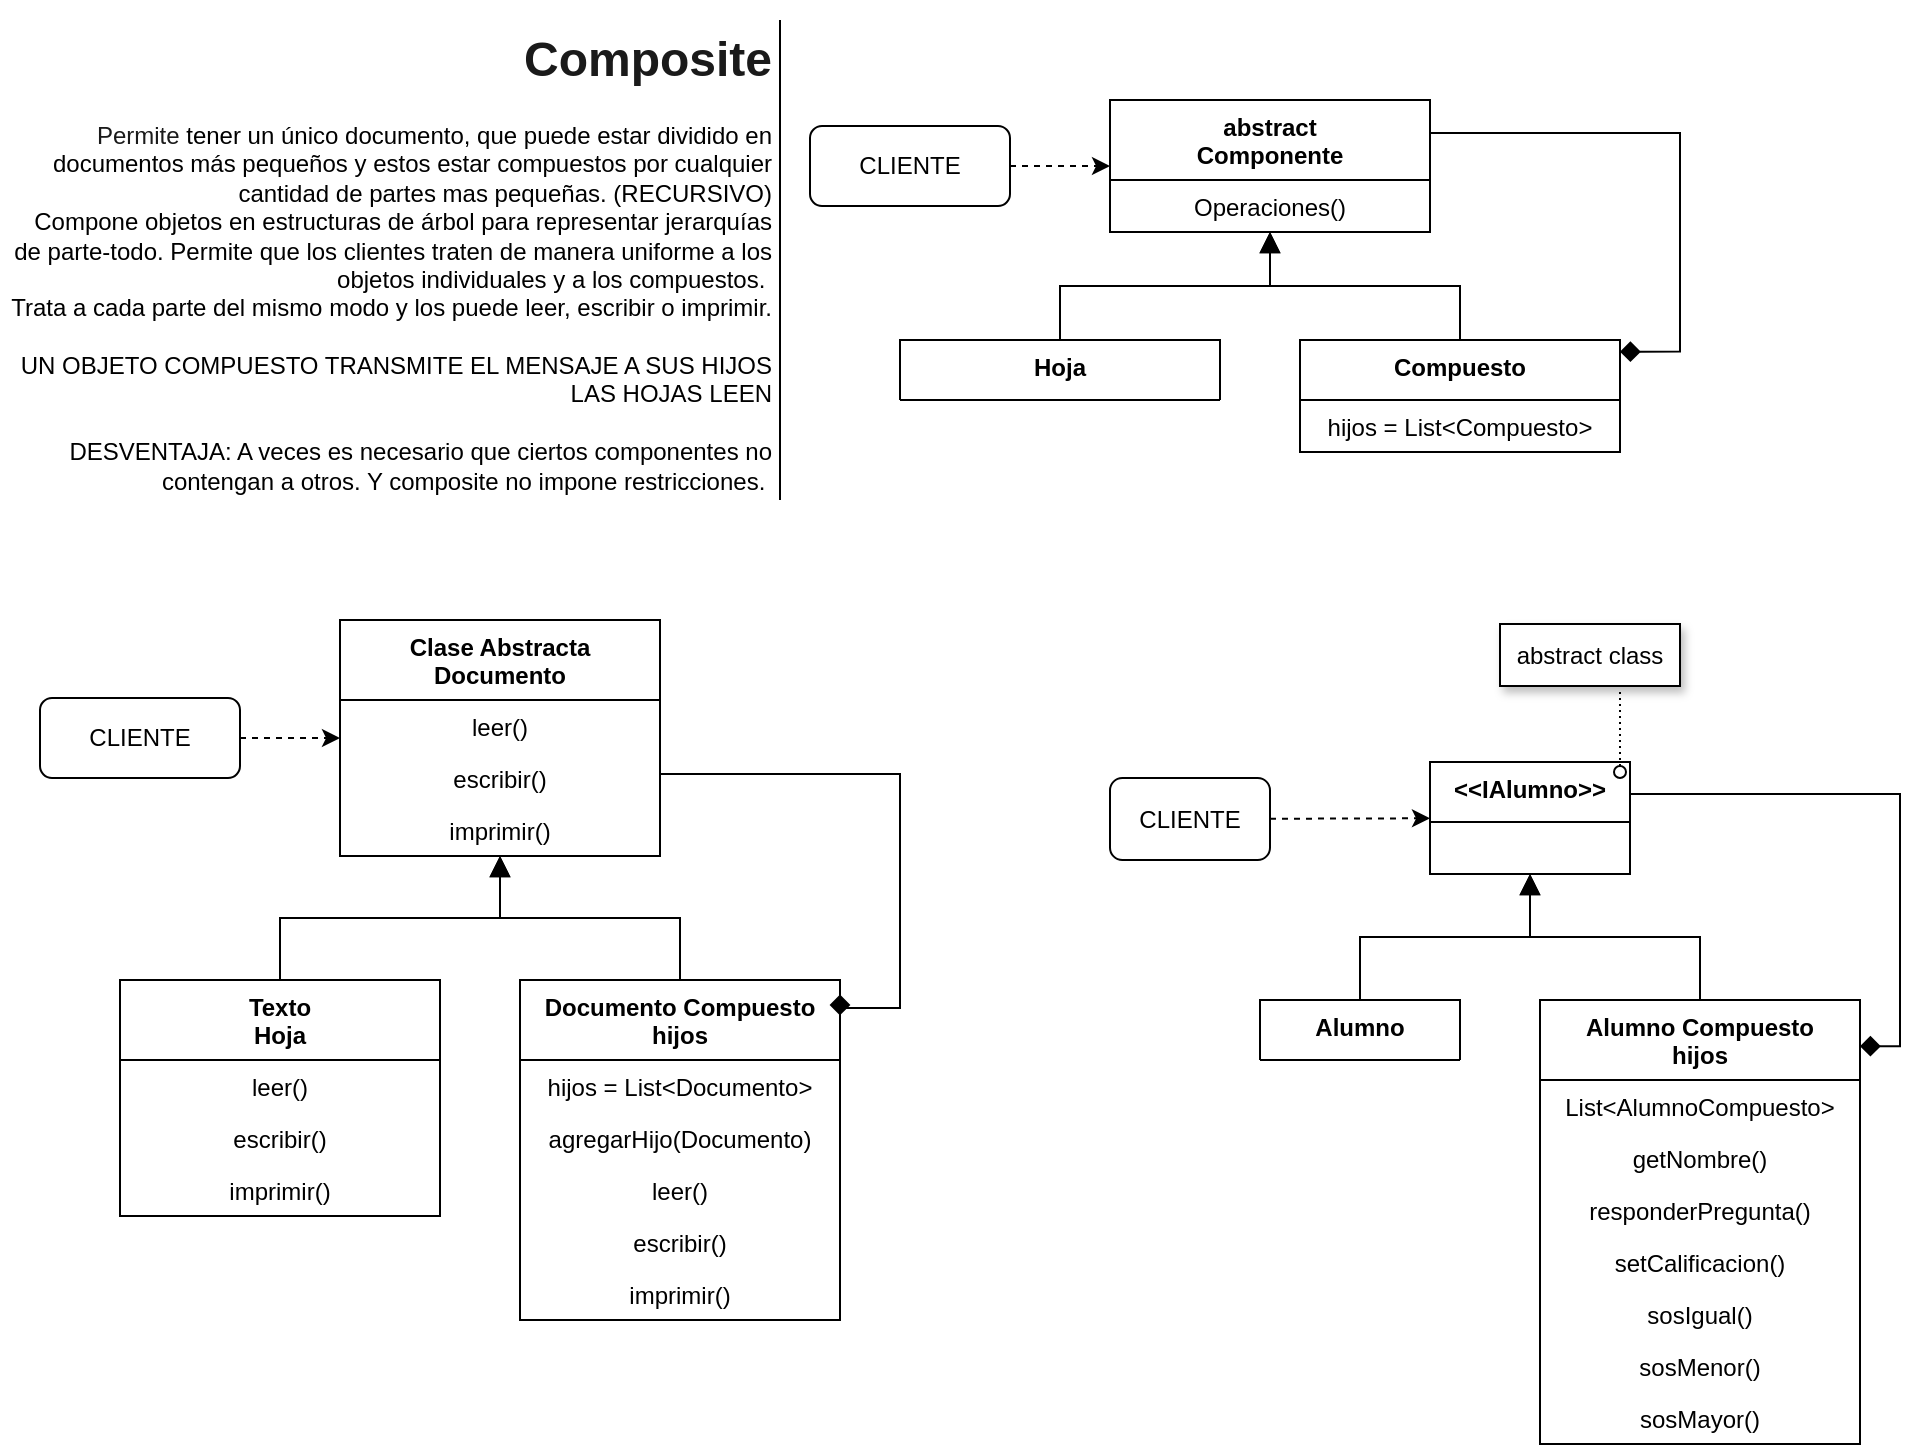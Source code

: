 <mxfile version="14.7.9" type="github" pages="2">
  <diagram id="Y9BkPkcYDif9DkWYkwm6" name="6 Composite">
    <mxGraphModel dx="868" dy="520" grid="1" gridSize="10" guides="1" tooltips="1" connect="1" arrows="1" fold="1" page="1" pageScale="1" pageWidth="850" pageHeight="1100" math="0" shadow="0">
      <root>
        <mxCell id="5gZ_trMiSi1T-RBZhrQ6-0" />
        <mxCell id="5gZ_trMiSi1T-RBZhrQ6-1" parent="5gZ_trMiSi1T-RBZhrQ6-0" />
        <mxCell id="PnXHfj2zv8V9_ceOidOT-2" value="abstract&#xa;Componente" style="swimlane;fontStyle=1;align=center;verticalAlign=top;childLayout=stackLayout;horizontal=1;startSize=40;horizontalStack=0;resizeParent=1;resizeParentMax=0;resizeLast=0;collapsible=1;marginBottom=0;" parent="5gZ_trMiSi1T-RBZhrQ6-1" vertex="1">
          <mxGeometry x="555" y="50" width="160" height="66" as="geometry" />
        </mxCell>
        <mxCell id="PnXHfj2zv8V9_ceOidOT-3" value="Operaciones()" style="text;strokeColor=none;fillColor=none;align=center;verticalAlign=top;spacingLeft=4;spacingRight=4;overflow=hidden;rotatable=0;points=[[0,0.5],[1,0.5]];portConstraint=eastwest;" parent="PnXHfj2zv8V9_ceOidOT-2" vertex="1">
          <mxGeometry y="40" width="160" height="26" as="geometry" />
        </mxCell>
        <mxCell id="PnXHfj2zv8V9_ceOidOT-4" value="&lt;h1 style=&quot;text-align: right&quot;&gt;&lt;font color=&quot;#1a1a1a&quot;&gt;Composite&lt;/font&gt;&lt;/h1&gt;&lt;div&gt;&lt;div style=&quot;text-align: right&quot;&gt;&lt;font color=&quot;#1a1a1a&quot;&gt;Permite&amp;nbsp;&lt;/font&gt;&lt;span&gt;tener un único documento, que puede estar dividido en documentos&amp;nbsp;más pequeños y estos estar compuestos por cualquier&lt;/span&gt;&lt;/div&gt;&lt;span&gt;&lt;div style=&quot;text-align: right&quot;&gt;&lt;span&gt;cantidad de partes mas pequeñas. (RECURSIVO)&lt;/span&gt;&lt;/div&gt;&lt;/span&gt;&lt;/div&gt;&lt;div style=&quot;text-align: right&quot;&gt;Compone objetos en estructuras de árbol para&amp;nbsp;representar jerarquías de parte-todo. Permite que los&amp;nbsp;clientes traten de manera uniforme a los objetos&amp;nbsp;individuales y a los compuestos.&amp;nbsp;&lt;span&gt;&lt;br&gt;&lt;/span&gt;&lt;/div&gt;&lt;div style=&quot;text-align: right&quot;&gt;Trata a cada parte del mismo modo y los puede leer, escribir o imprimir.&lt;/div&gt;&lt;div style=&quot;text-align: right&quot;&gt;&lt;br&gt;&lt;/div&gt;&lt;div style=&quot;text-align: right&quot;&gt;UN OBJETO COMPUESTO TRANSMITE EL MENSAJE A SUS HIJOS&lt;/div&gt;&lt;div style=&quot;text-align: right&quot;&gt;LAS HOJAS LEEN&lt;/div&gt;&lt;div style=&quot;text-align: right&quot;&gt;&lt;br&gt;&lt;/div&gt;&lt;div style=&quot;text-align: right&quot;&gt;DESVENTAJA: A veces es necesario que ciertos componentes no contengan a otros. Y composite no impone restricciones.&amp;nbsp;&lt;/div&gt;&lt;p&gt;&lt;/p&gt;" style="text;html=1;strokeColor=none;fillColor=none;spacing=5;spacingTop=-20;whiteSpace=wrap;overflow=hidden;rounded=0;align=center;" parent="5gZ_trMiSi1T-RBZhrQ6-1" vertex="1">
          <mxGeometry y="10" width="390" height="240" as="geometry" />
        </mxCell>
        <mxCell id="PnXHfj2zv8V9_ceOidOT-5" value="CLIENTE" style="rounded=1;whiteSpace=wrap;html=1;align=center;" parent="5gZ_trMiSi1T-RBZhrQ6-1" vertex="1">
          <mxGeometry x="405" y="63" width="100" height="40" as="geometry" />
        </mxCell>
        <mxCell id="PnXHfj2zv8V9_ceOidOT-7" value="" style="endArrow=classic;html=1;dashed=1;" parent="5gZ_trMiSi1T-RBZhrQ6-1" source="PnXHfj2zv8V9_ceOidOT-5" target="PnXHfj2zv8V9_ceOidOT-2" edge="1">
          <mxGeometry width="50" height="50" relative="1" as="geometry">
            <mxPoint x="475" y="199" as="sourcePoint" />
            <mxPoint x="525" y="149" as="targetPoint" />
          </mxGeometry>
        </mxCell>
        <mxCell id="PnXHfj2zv8V9_ceOidOT-8" value="Compuesto" style="swimlane;fontStyle=1;align=center;verticalAlign=top;childLayout=stackLayout;horizontal=1;startSize=30;horizontalStack=0;resizeParent=1;resizeParentMax=0;resizeLast=0;collapsible=1;marginBottom=0;" parent="5gZ_trMiSi1T-RBZhrQ6-1" vertex="1">
          <mxGeometry x="650" y="170" width="160" height="56" as="geometry" />
        </mxCell>
        <mxCell id="o3puvs31rToTMKyF882l-28" value="hijos = List&lt;Compuesto&gt;" style="text;strokeColor=none;fillColor=none;align=center;verticalAlign=top;spacingLeft=4;spacingRight=4;overflow=hidden;rotatable=0;points=[[0,0.5],[1,0.5]];portConstraint=eastwest;" parent="PnXHfj2zv8V9_ceOidOT-8" vertex="1">
          <mxGeometry y="30" width="160" height="26" as="geometry" />
        </mxCell>
        <mxCell id="PnXHfj2zv8V9_ceOidOT-16" value="" style="endArrow=block;html=1;endFill=1;endSize=8;edgeStyle=orthogonalEdgeStyle;rounded=0;" parent="5gZ_trMiSi1T-RBZhrQ6-1" source="PnXHfj2zv8V9_ceOidOT-8" target="PnXHfj2zv8V9_ceOidOT-2" edge="1">
          <mxGeometry width="50" height="50" relative="1" as="geometry">
            <mxPoint x="395" y="199" as="sourcePoint" />
            <mxPoint x="445" y="149" as="targetPoint" />
          </mxGeometry>
        </mxCell>
        <mxCell id="PnXHfj2zv8V9_ceOidOT-19" value="" style="endArrow=none;html=1;endSize=8;entryX=1;entryY=0;entryDx=0;entryDy=0;exitX=1;exitY=1;exitDx=0;exitDy=0;" parent="5gZ_trMiSi1T-RBZhrQ6-1" source="PnXHfj2zv8V9_ceOidOT-4" target="PnXHfj2zv8V9_ceOidOT-4" edge="1">
          <mxGeometry width="50" height="50" relative="1" as="geometry">
            <mxPoint x="520" y="230" as="sourcePoint" />
            <mxPoint x="570" y="180" as="targetPoint" />
          </mxGeometry>
        </mxCell>
        <mxCell id="o3puvs31rToTMKyF882l-0" value="Hoja" style="swimlane;fontStyle=1;align=center;verticalAlign=top;childLayout=stackLayout;horizontal=1;startSize=30;horizontalStack=0;resizeParent=1;resizeParentMax=0;resizeLast=0;collapsible=1;marginBottom=0;" parent="5gZ_trMiSi1T-RBZhrQ6-1" vertex="1">
          <mxGeometry x="450" y="170" width="160" height="30" as="geometry" />
        </mxCell>
        <mxCell id="PnXHfj2zv8V9_ceOidOT-18" value="" style="endArrow=diamond;html=1;endFill=1;endSize=8;exitX=1;exitY=0.25;exitDx=0;exitDy=0;edgeStyle=orthogonalEdgeStyle;rounded=0;entryX=1;entryY=0.104;entryDx=0;entryDy=0;entryPerimeter=0;" parent="5gZ_trMiSi1T-RBZhrQ6-1" source="PnXHfj2zv8V9_ceOidOT-2" target="PnXHfj2zv8V9_ceOidOT-8" edge="1">
          <mxGeometry width="50" height="50" relative="1" as="geometry">
            <mxPoint x="475" y="199" as="sourcePoint" />
            <mxPoint x="525" y="149" as="targetPoint" />
            <Array as="points">
              <mxPoint x="840" y="67" />
              <mxPoint x="840" y="176" />
            </Array>
          </mxGeometry>
        </mxCell>
        <mxCell id="o3puvs31rToTMKyF882l-2" value="" style="endArrow=block;html=1;endFill=1;endSize=8;edgeStyle=orthogonalEdgeStyle;rounded=0;exitX=0.5;exitY=0;exitDx=0;exitDy=0;" parent="5gZ_trMiSi1T-RBZhrQ6-1" source="o3puvs31rToTMKyF882l-0" target="PnXHfj2zv8V9_ceOidOT-2" edge="1">
          <mxGeometry width="50" height="50" relative="1" as="geometry">
            <mxPoint x="395" y="199" as="sourcePoint" />
            <mxPoint x="445" y="149" as="targetPoint" />
          </mxGeometry>
        </mxCell>
        <mxCell id="o3puvs31rToTMKyF882l-3" value="Clase Abstracta &#xa;Documento" style="swimlane;fontStyle=1;align=center;verticalAlign=top;childLayout=stackLayout;horizontal=1;startSize=40;horizontalStack=0;resizeParent=1;resizeParentMax=0;resizeLast=0;collapsible=1;marginBottom=0;" parent="5gZ_trMiSi1T-RBZhrQ6-1" vertex="1">
          <mxGeometry x="170" y="310" width="160" height="118" as="geometry" />
        </mxCell>
        <mxCell id="o3puvs31rToTMKyF882l-18" value="leer()" style="text;strokeColor=none;fillColor=none;align=center;verticalAlign=top;spacingLeft=4;spacingRight=4;overflow=hidden;rotatable=0;points=[[0,0.5],[1,0.5]];portConstraint=eastwest;" parent="o3puvs31rToTMKyF882l-3" vertex="1">
          <mxGeometry y="40" width="160" height="26" as="geometry" />
        </mxCell>
        <mxCell id="o3puvs31rToTMKyF882l-19" value="escribir()" style="text;strokeColor=none;fillColor=none;align=center;verticalAlign=top;spacingLeft=4;spacingRight=4;overflow=hidden;rotatable=0;points=[[0,0.5],[1,0.5]];portConstraint=eastwest;" parent="o3puvs31rToTMKyF882l-3" vertex="1">
          <mxGeometry y="66" width="160" height="26" as="geometry" />
        </mxCell>
        <mxCell id="o3puvs31rToTMKyF882l-20" value="imprimir()" style="text;strokeColor=none;fillColor=none;align=center;verticalAlign=top;spacingLeft=4;spacingRight=4;overflow=hidden;rotatable=0;points=[[0,0.5],[1,0.5]];portConstraint=eastwest;" parent="o3puvs31rToTMKyF882l-3" vertex="1">
          <mxGeometry y="92" width="160" height="26" as="geometry" />
        </mxCell>
        <mxCell id="o3puvs31rToTMKyF882l-5" value="CLIENTE" style="rounded=1;whiteSpace=wrap;html=1;align=center;" parent="5gZ_trMiSi1T-RBZhrQ6-1" vertex="1">
          <mxGeometry x="20" y="349" width="100" height="40" as="geometry" />
        </mxCell>
        <mxCell id="o3puvs31rToTMKyF882l-6" value="" style="endArrow=classic;html=1;dashed=1;" parent="5gZ_trMiSi1T-RBZhrQ6-1" source="o3puvs31rToTMKyF882l-5" target="o3puvs31rToTMKyF882l-3" edge="1">
          <mxGeometry width="50" height="50" relative="1" as="geometry">
            <mxPoint x="85" y="519" as="sourcePoint" />
            <mxPoint x="135" y="469" as="targetPoint" />
          </mxGeometry>
        </mxCell>
        <mxCell id="o3puvs31rToTMKyF882l-7" value="Documento Compuesto&#xa;hijos" style="swimlane;fontStyle=1;align=center;verticalAlign=top;childLayout=stackLayout;horizontal=1;startSize=40;horizontalStack=0;resizeParent=1;resizeParentMax=0;resizeLast=0;collapsible=1;marginBottom=0;" parent="5gZ_trMiSi1T-RBZhrQ6-1" vertex="1">
          <mxGeometry x="260" y="490" width="160" height="170" as="geometry" />
        </mxCell>
        <mxCell id="o3puvs31rToTMKyF882l-11" value="hijos = List&lt;Documento&gt;" style="text;strokeColor=none;fillColor=none;align=center;verticalAlign=top;spacingLeft=4;spacingRight=4;overflow=hidden;rotatable=0;points=[[0,0.5],[1,0.5]];portConstraint=eastwest;" parent="o3puvs31rToTMKyF882l-7" vertex="1">
          <mxGeometry y="40" width="160" height="26" as="geometry" />
        </mxCell>
        <mxCell id="o3puvs31rToTMKyF882l-21" value="agregarHijo(Documento)" style="text;strokeColor=none;fillColor=none;align=center;verticalAlign=top;spacingLeft=4;spacingRight=4;overflow=hidden;rotatable=0;points=[[0,0.5],[1,0.5]];portConstraint=eastwest;" parent="o3puvs31rToTMKyF882l-7" vertex="1">
          <mxGeometry y="66" width="160" height="26" as="geometry" />
        </mxCell>
        <mxCell id="o3puvs31rToTMKyF882l-8" value="leer()" style="text;strokeColor=none;fillColor=none;align=center;verticalAlign=top;spacingLeft=4;spacingRight=4;overflow=hidden;rotatable=0;points=[[0,0.5],[1,0.5]];portConstraint=eastwest;" parent="o3puvs31rToTMKyF882l-7" vertex="1">
          <mxGeometry y="92" width="160" height="26" as="geometry" />
        </mxCell>
        <mxCell id="o3puvs31rToTMKyF882l-9" value="escribir()" style="text;strokeColor=none;fillColor=none;align=center;verticalAlign=top;spacingLeft=4;spacingRight=4;overflow=hidden;rotatable=0;points=[[0,0.5],[1,0.5]];portConstraint=eastwest;" parent="o3puvs31rToTMKyF882l-7" vertex="1">
          <mxGeometry y="118" width="160" height="26" as="geometry" />
        </mxCell>
        <mxCell id="o3puvs31rToTMKyF882l-10" value="imprimir()" style="text;strokeColor=none;fillColor=none;align=center;verticalAlign=top;spacingLeft=4;spacingRight=4;overflow=hidden;rotatable=0;points=[[0,0.5],[1,0.5]];portConstraint=eastwest;" parent="o3puvs31rToTMKyF882l-7" vertex="1">
          <mxGeometry y="144" width="160" height="26" as="geometry" />
        </mxCell>
        <mxCell id="o3puvs31rToTMKyF882l-12" value="" style="endArrow=block;html=1;endFill=1;endSize=8;edgeStyle=orthogonalEdgeStyle;rounded=0;" parent="5gZ_trMiSi1T-RBZhrQ6-1" source="o3puvs31rToTMKyF882l-7" target="o3puvs31rToTMKyF882l-3" edge="1">
          <mxGeometry width="50" height="50" relative="1" as="geometry">
            <mxPoint x="5" y="519" as="sourcePoint" />
            <mxPoint x="55" y="469" as="targetPoint" />
          </mxGeometry>
        </mxCell>
        <mxCell id="o3puvs31rToTMKyF882l-14" value="Texto&#xa;Hoja" style="swimlane;fontStyle=1;align=center;verticalAlign=top;childLayout=stackLayout;horizontal=1;startSize=40;horizontalStack=0;resizeParent=1;resizeParentMax=0;resizeLast=0;collapsible=1;marginBottom=0;" parent="5gZ_trMiSi1T-RBZhrQ6-1" vertex="1">
          <mxGeometry x="60" y="490" width="160" height="118" as="geometry" />
        </mxCell>
        <mxCell id="o3puvs31rToTMKyF882l-22" value="leer()" style="text;strokeColor=none;fillColor=none;align=center;verticalAlign=top;spacingLeft=4;spacingRight=4;overflow=hidden;rotatable=0;points=[[0,0.5],[1,0.5]];portConstraint=eastwest;" parent="o3puvs31rToTMKyF882l-14" vertex="1">
          <mxGeometry y="40" width="160" height="26" as="geometry" />
        </mxCell>
        <mxCell id="o3puvs31rToTMKyF882l-24" value="escribir()" style="text;strokeColor=none;fillColor=none;align=center;verticalAlign=top;spacingLeft=4;spacingRight=4;overflow=hidden;rotatable=0;points=[[0,0.5],[1,0.5]];portConstraint=eastwest;" parent="o3puvs31rToTMKyF882l-14" vertex="1">
          <mxGeometry y="66" width="160" height="26" as="geometry" />
        </mxCell>
        <mxCell id="o3puvs31rToTMKyF882l-23" value="imprimir()" style="text;strokeColor=none;fillColor=none;align=center;verticalAlign=top;spacingLeft=4;spacingRight=4;overflow=hidden;rotatable=0;points=[[0,0.5],[1,0.5]];portConstraint=eastwest;" parent="o3puvs31rToTMKyF882l-14" vertex="1">
          <mxGeometry y="92" width="160" height="26" as="geometry" />
        </mxCell>
        <mxCell id="o3puvs31rToTMKyF882l-16" value="" style="endArrow=diamond;html=1;endFill=1;endSize=8;exitX=1;exitY=0.25;exitDx=0;exitDy=0;edgeStyle=orthogonalEdgeStyle;rounded=0;entryX=1;entryY=0.104;entryDx=0;entryDy=0;entryPerimeter=0;" parent="5gZ_trMiSi1T-RBZhrQ6-1" source="o3puvs31rToTMKyF882l-3" target="o3puvs31rToTMKyF882l-7" edge="1">
          <mxGeometry width="50" height="50" relative="1" as="geometry">
            <mxPoint x="85" y="519" as="sourcePoint" />
            <mxPoint x="135" y="469" as="targetPoint" />
            <Array as="points">
              <mxPoint x="450" y="387" />
              <mxPoint x="450" y="504" />
            </Array>
          </mxGeometry>
        </mxCell>
        <mxCell id="o3puvs31rToTMKyF882l-17" value="" style="endArrow=block;html=1;endFill=1;endSize=8;edgeStyle=orthogonalEdgeStyle;rounded=0;exitX=0.5;exitY=0;exitDx=0;exitDy=0;" parent="5gZ_trMiSi1T-RBZhrQ6-1" source="o3puvs31rToTMKyF882l-14" target="o3puvs31rToTMKyF882l-3" edge="1">
          <mxGeometry width="50" height="50" relative="1" as="geometry">
            <mxPoint x="5" y="519" as="sourcePoint" />
            <mxPoint x="55" y="469" as="targetPoint" />
          </mxGeometry>
        </mxCell>
        <mxCell id="Pc3Uu79aXfFPogL_73Kl-0" value="&lt;&lt;IAlumno&gt;&gt;" style="swimlane;fontStyle=1;align=center;verticalAlign=top;childLayout=stackLayout;horizontal=1;startSize=30;horizontalStack=0;resizeParent=1;resizeParentMax=0;resizeLast=0;collapsible=1;marginBottom=0;" vertex="1" parent="5gZ_trMiSi1T-RBZhrQ6-1">
          <mxGeometry x="715" y="381" width="100" height="56" as="geometry" />
        </mxCell>
        <mxCell id="Pc3Uu79aXfFPogL_73Kl-4" value="CLIENTE" style="rounded=1;whiteSpace=wrap;html=1;align=center;" vertex="1" parent="5gZ_trMiSi1T-RBZhrQ6-1">
          <mxGeometry x="555" y="389" width="80" height="41" as="geometry" />
        </mxCell>
        <mxCell id="Pc3Uu79aXfFPogL_73Kl-5" value="" style="endArrow=classic;html=1;dashed=1;" edge="1" source="Pc3Uu79aXfFPogL_73Kl-4" target="Pc3Uu79aXfFPogL_73Kl-0" parent="5gZ_trMiSi1T-RBZhrQ6-1">
          <mxGeometry width="50" height="50" relative="1" as="geometry">
            <mxPoint x="595" y="529" as="sourcePoint" />
            <mxPoint x="645" y="479" as="targetPoint" />
          </mxGeometry>
        </mxCell>
        <mxCell id="Pc3Uu79aXfFPogL_73Kl-6" value="Alumno Compuesto&#xa;hijos" style="swimlane;fontStyle=1;align=center;verticalAlign=top;childLayout=stackLayout;horizontal=1;startSize=40;horizontalStack=0;resizeParent=1;resizeParentMax=0;resizeLast=0;collapsible=1;marginBottom=0;" vertex="1" parent="5gZ_trMiSi1T-RBZhrQ6-1">
          <mxGeometry x="770" y="500" width="160" height="222" as="geometry" />
        </mxCell>
        <mxCell id="Pc3Uu79aXfFPogL_73Kl-26" value="List&lt;AlumnoCompuesto&gt;" style="text;strokeColor=none;fillColor=none;align=center;verticalAlign=top;spacingLeft=4;spacingRight=4;overflow=hidden;rotatable=0;points=[[0,0.5],[1,0.5]];portConstraint=eastwest;" vertex="1" parent="Pc3Uu79aXfFPogL_73Kl-6">
          <mxGeometry y="40" width="160" height="26" as="geometry" />
        </mxCell>
        <mxCell id="Pc3Uu79aXfFPogL_73Kl-7" value="getNombre()" style="text;strokeColor=none;fillColor=none;align=center;verticalAlign=top;spacingLeft=4;spacingRight=4;overflow=hidden;rotatable=0;points=[[0,0.5],[1,0.5]];portConstraint=eastwest;" vertex="1" parent="Pc3Uu79aXfFPogL_73Kl-6">
          <mxGeometry y="66" width="160" height="26" as="geometry" />
        </mxCell>
        <mxCell id="Pc3Uu79aXfFPogL_73Kl-8" value="responderPregunta()" style="text;strokeColor=none;fillColor=none;align=center;verticalAlign=top;spacingLeft=4;spacingRight=4;overflow=hidden;rotatable=0;points=[[0,0.5],[1,0.5]];portConstraint=eastwest;" vertex="1" parent="Pc3Uu79aXfFPogL_73Kl-6">
          <mxGeometry y="92" width="160" height="26" as="geometry" />
        </mxCell>
        <mxCell id="Pc3Uu79aXfFPogL_73Kl-9" value="setCalificacion()" style="text;strokeColor=none;fillColor=none;align=center;verticalAlign=top;spacingLeft=4;spacingRight=4;overflow=hidden;rotatable=0;points=[[0,0.5],[1,0.5]];portConstraint=eastwest;" vertex="1" parent="Pc3Uu79aXfFPogL_73Kl-6">
          <mxGeometry y="118" width="160" height="26" as="geometry" />
        </mxCell>
        <mxCell id="Pc3Uu79aXfFPogL_73Kl-10" value="sosIgual()" style="text;strokeColor=none;fillColor=none;align=center;verticalAlign=top;spacingLeft=4;spacingRight=4;overflow=hidden;rotatable=0;points=[[0,0.5],[1,0.5]];portConstraint=eastwest;" vertex="1" parent="Pc3Uu79aXfFPogL_73Kl-6">
          <mxGeometry y="144" width="160" height="26" as="geometry" />
        </mxCell>
        <mxCell id="Pc3Uu79aXfFPogL_73Kl-11" value="sosMenor()" style="text;strokeColor=none;fillColor=none;align=center;verticalAlign=top;spacingLeft=4;spacingRight=4;overflow=hidden;rotatable=0;points=[[0,0.5],[1,0.5]];portConstraint=eastwest;" vertex="1" parent="Pc3Uu79aXfFPogL_73Kl-6">
          <mxGeometry y="170" width="160" height="26" as="geometry" />
        </mxCell>
        <mxCell id="Pc3Uu79aXfFPogL_73Kl-19" value="sosMayor()" style="text;strokeColor=none;fillColor=none;align=center;verticalAlign=top;spacingLeft=4;spacingRight=4;overflow=hidden;rotatable=0;points=[[0,0.5],[1,0.5]];portConstraint=eastwest;" vertex="1" parent="Pc3Uu79aXfFPogL_73Kl-6">
          <mxGeometry y="196" width="160" height="26" as="geometry" />
        </mxCell>
        <mxCell id="Pc3Uu79aXfFPogL_73Kl-12" value="" style="endArrow=block;html=1;endFill=1;endSize=8;edgeStyle=orthogonalEdgeStyle;rounded=0;" edge="1" source="Pc3Uu79aXfFPogL_73Kl-6" target="Pc3Uu79aXfFPogL_73Kl-0" parent="5gZ_trMiSi1T-RBZhrQ6-1">
          <mxGeometry width="50" height="50" relative="1" as="geometry">
            <mxPoint x="515" y="529" as="sourcePoint" />
            <mxPoint x="565" y="479" as="targetPoint" />
          </mxGeometry>
        </mxCell>
        <mxCell id="Pc3Uu79aXfFPogL_73Kl-13" value="Alumno" style="swimlane;fontStyle=1;align=center;verticalAlign=top;childLayout=stackLayout;horizontal=1;startSize=30;horizontalStack=0;resizeParent=1;resizeParentMax=0;resizeLast=0;collapsible=1;marginBottom=0;" vertex="1" parent="5gZ_trMiSi1T-RBZhrQ6-1">
          <mxGeometry x="630" y="500" width="100" height="30" as="geometry" />
        </mxCell>
        <mxCell id="Pc3Uu79aXfFPogL_73Kl-17" value="" style="endArrow=diamond;html=1;endFill=1;endSize=8;exitX=1;exitY=0.25;exitDx=0;exitDy=0;edgeStyle=orthogonalEdgeStyle;rounded=0;entryX=1;entryY=0.104;entryDx=0;entryDy=0;entryPerimeter=0;" edge="1" source="Pc3Uu79aXfFPogL_73Kl-0" target="Pc3Uu79aXfFPogL_73Kl-6" parent="5gZ_trMiSi1T-RBZhrQ6-1">
          <mxGeometry width="50" height="50" relative="1" as="geometry">
            <mxPoint x="595" y="529" as="sourcePoint" />
            <mxPoint x="645" y="479" as="targetPoint" />
            <Array as="points">
              <mxPoint x="815" y="397" />
              <mxPoint x="950" y="397" />
              <mxPoint x="950" y="523" />
            </Array>
          </mxGeometry>
        </mxCell>
        <mxCell id="Pc3Uu79aXfFPogL_73Kl-18" value="" style="endArrow=block;html=1;endFill=1;endSize=8;edgeStyle=orthogonalEdgeStyle;rounded=0;exitX=0.5;exitY=0;exitDx=0;exitDy=0;" edge="1" source="Pc3Uu79aXfFPogL_73Kl-13" target="Pc3Uu79aXfFPogL_73Kl-0" parent="5gZ_trMiSi1T-RBZhrQ6-1">
          <mxGeometry width="50" height="50" relative="1" as="geometry">
            <mxPoint x="515" y="529" as="sourcePoint" />
            <mxPoint x="565" y="479" as="targetPoint" />
          </mxGeometry>
        </mxCell>
        <mxCell id="Pc3Uu79aXfFPogL_73Kl-27" value="abstract class" style="rounded=0;whiteSpace=wrap;html=1;align=center;shadow=1;" vertex="1" parent="5gZ_trMiSi1T-RBZhrQ6-1">
          <mxGeometry x="750" y="312" width="90" height="31" as="geometry" />
        </mxCell>
        <mxCell id="Pc3Uu79aXfFPogL_73Kl-30" value="" style="endArrow=none;html=1;edgeStyle=orthogonalEdgeStyle;rounded=0;startArrow=oval;startFill=0;dashed=1;dashPattern=1 2;" edge="1" parent="5gZ_trMiSi1T-RBZhrQ6-1">
          <mxGeometry width="50" height="50" relative="1" as="geometry">
            <mxPoint x="810" y="386" as="sourcePoint" />
            <mxPoint x="810" y="346" as="targetPoint" />
            <Array as="points">
              <mxPoint x="810" y="346" />
              <mxPoint x="810" y="346" />
            </Array>
          </mxGeometry>
        </mxCell>
      </root>
    </mxGraphModel>
  </diagram>
  <diagram id="APbTLmvHui8A75N8cNlP" name="6 Template Method">
    <mxGraphModel dx="868" dy="520" grid="1" gridSize="10" guides="1" tooltips="1" connect="1" arrows="1" fold="1" page="1" pageScale="1" pageWidth="850" pageHeight="1100" math="0" shadow="0">
      <root>
        <mxCell id="RaD5Mg1ZpP_LwJ2OzvWb-0" />
        <mxCell id="RaD5Mg1ZpP_LwJ2OzvWb-1" parent="RaD5Mg1ZpP_LwJ2OzvWb-0" />
        <mxCell id="RaD5Mg1ZpP_LwJ2OzvWb-2" value="CaseAbstracta" style="swimlane;fontStyle=1;align=center;verticalAlign=top;childLayout=stackLayout;horizontal=1;startSize=30;horizontalStack=0;resizeParent=1;resizeParentMax=0;resizeLast=0;collapsible=1;marginBottom=0;" vertex="1" parent="RaD5Mg1ZpP_LwJ2OzvWb-1">
          <mxGeometry x="430" y="14" width="160" height="100" as="geometry" />
        </mxCell>
        <mxCell id="RaD5Mg1ZpP_LwJ2OzvWb-3" value="Algoritmo()" style="text;strokeColor=none;fillColor=none;align=center;verticalAlign=top;spacingLeft=4;spacingRight=4;overflow=hidden;rotatable=0;points=[[0,0.5],[1,0.5]];portConstraint=eastwest;" vertex="1" parent="RaD5Mg1ZpP_LwJ2OzvWb-2">
          <mxGeometry y="30" width="160" height="26" as="geometry" />
        </mxCell>
        <mxCell id="RaD5Mg1ZpP_LwJ2OzvWb-4" value="Metodos abstractos que &#xa;componen el algoritmo" style="text;strokeColor=none;fillColor=none;align=center;verticalAlign=top;spacingLeft=4;spacingRight=4;overflow=hidden;rotatable=0;points=[[0,0.5],[1,0.5]];portConstraint=eastwest;" vertex="1" parent="RaD5Mg1ZpP_LwJ2OzvWb-2">
          <mxGeometry y="56" width="160" height="44" as="geometry" />
        </mxCell>
        <mxCell id="RaD5Mg1ZpP_LwJ2OzvWb-5" value="&lt;h1&gt;&lt;font color=&quot;#1a1a1a&quot;&gt;Template Method&lt;/font&gt;&lt;/h1&gt;&lt;div&gt;&lt;span&gt;&lt;font color=&quot;#1a1a1a&quot;&gt;Un metodo &quot;esqueleto&quot; o &quot;plantilla&quot; es heredado por sus clases hijas. Esto p&lt;/font&gt;&lt;/span&gt;&lt;span&gt;&lt;font color=&quot;#1a1a1a&quot;&gt;ermite tener un unico metodo que se modifique en todas las subclases.&lt;/font&gt;&lt;/span&gt;&lt;/div&gt;&lt;div&gt;&lt;span style=&quot;color: rgb(26 , 26 , 26)&quot;&gt;&lt;br&gt;&lt;/span&gt;&lt;/div&gt;&lt;div&gt;&lt;span style=&quot;color: rgb(26 , 26 , 26)&quot;&gt;Pueden tener los mismos comportamientos aunque cada uno lo haga diferente.&lt;/span&gt;&lt;/div&gt;&lt;div&gt;&lt;span style=&quot;color: rgb(26 , 26 , 26)&quot;&gt;La idea es que IMPONGA comportamiento.&lt;/span&gt;&lt;/div&gt;&lt;div&gt;&lt;font color=&quot;#1a1a1a&quot;&gt;Permite cambiar el orden de ejecucion o usar estructuras de control (if while) para invocar metodos.&lt;/font&gt;&lt;/div&gt;&lt;div&gt;&lt;font color=&quot;#1a1a1a&quot;&gt;&lt;br&gt;&lt;/font&gt;&lt;/div&gt;&lt;div&gt;&lt;font color=&quot;#1a1a1a&quot;&gt;Factory Method es un caso particular de Template&lt;/font&gt;&lt;/div&gt;&lt;p&gt;&lt;/p&gt;" style="text;html=1;strokeColor=none;fillColor=none;spacing=5;spacingTop=-20;whiteSpace=wrap;overflow=hidden;rounded=0;align=right;" vertex="1" parent="RaD5Mg1ZpP_LwJ2OzvWb-1">
          <mxGeometry y="10" width="295" height="230" as="geometry" />
        </mxCell>
        <mxCell id="RaD5Mg1ZpP_LwJ2OzvWb-6" value="ClaseConcreta B" style="swimlane;fontStyle=1;align=center;verticalAlign=top;childLayout=stackLayout;horizontal=1;startSize=30;horizontalStack=0;resizeParent=1;resizeParentMax=0;resizeLast=0;collapsible=1;marginBottom=0;" vertex="1" parent="RaD5Mg1ZpP_LwJ2OzvWb-1">
          <mxGeometry x="530" y="184" width="160" height="56" as="geometry" />
        </mxCell>
        <mxCell id="RaD5Mg1ZpP_LwJ2OzvWb-7" value="Metodo()" style="text;strokeColor=none;fillColor=none;align=center;verticalAlign=top;spacingLeft=4;spacingRight=4;overflow=hidden;rotatable=0;points=[[0,0.5],[1,0.5]];portConstraint=eastwest;" vertex="1" parent="RaD5Mg1ZpP_LwJ2OzvWb-6">
          <mxGeometry y="30" width="160" height="26" as="geometry" />
        </mxCell>
        <mxCell id="RaD5Mg1ZpP_LwJ2OzvWb-8" value="" style="endArrow=block;html=1;endFill=1;endSize=8;edgeStyle=orthogonalEdgeStyle;rounded=0;" edge="1" parent="RaD5Mg1ZpP_LwJ2OzvWb-1" source="RaD5Mg1ZpP_LwJ2OzvWb-6" target="RaD5Mg1ZpP_LwJ2OzvWb-2">
          <mxGeometry width="50" height="50" relative="1" as="geometry">
            <mxPoint x="275" y="163" as="sourcePoint" />
            <mxPoint x="325" y="113" as="targetPoint" />
          </mxGeometry>
        </mxCell>
        <mxCell id="RaD5Mg1ZpP_LwJ2OzvWb-9" value="" style="endArrow=none;html=1;endSize=8;entryX=1;entryY=0;entryDx=0;entryDy=0;exitX=1;exitY=1;exitDx=0;exitDy=0;" edge="1" parent="RaD5Mg1ZpP_LwJ2OzvWb-1" source="RaD5Mg1ZpP_LwJ2OzvWb-5" target="RaD5Mg1ZpP_LwJ2OzvWb-5">
          <mxGeometry width="50" height="50" relative="1" as="geometry">
            <mxPoint x="390" y="230" as="sourcePoint" />
            <mxPoint x="440" y="180" as="targetPoint" />
          </mxGeometry>
        </mxCell>
        <mxCell id="RaD5Mg1ZpP_LwJ2OzvWb-10" value="ClaseConcreta A" style="swimlane;fontStyle=1;align=center;verticalAlign=top;childLayout=stackLayout;horizontal=1;startSize=30;horizontalStack=0;resizeParent=1;resizeParentMax=0;resizeLast=0;collapsible=1;marginBottom=0;" vertex="1" parent="RaD5Mg1ZpP_LwJ2OzvWb-1">
          <mxGeometry x="330" y="184" width="160" height="56" as="geometry" />
        </mxCell>
        <mxCell id="RaD5Mg1ZpP_LwJ2OzvWb-11" value="Metodo()" style="text;strokeColor=none;fillColor=none;align=center;verticalAlign=top;spacingLeft=4;spacingRight=4;overflow=hidden;rotatable=0;points=[[0,0.5],[1,0.5]];portConstraint=eastwest;" vertex="1" parent="RaD5Mg1ZpP_LwJ2OzvWb-10">
          <mxGeometry y="30" width="160" height="26" as="geometry" />
        </mxCell>
        <mxCell id="RaD5Mg1ZpP_LwJ2OzvWb-12" value="" style="endArrow=block;html=1;endFill=1;endSize=8;edgeStyle=orthogonalEdgeStyle;rounded=0;exitX=0.5;exitY=0;exitDx=0;exitDy=0;" edge="1" parent="RaD5Mg1ZpP_LwJ2OzvWb-1" source="RaD5Mg1ZpP_LwJ2OzvWb-10" target="RaD5Mg1ZpP_LwJ2OzvWb-2">
          <mxGeometry width="50" height="50" relative="1" as="geometry">
            <mxPoint x="275" y="163" as="sourcePoint" />
            <mxPoint x="325" y="113" as="targetPoint" />
          </mxGeometry>
        </mxCell>
        <mxCell id="RaD5Mg1ZpP_LwJ2OzvWb-13" value="Evento" style="swimlane;fontStyle=1;align=center;verticalAlign=top;childLayout=stackLayout;horizontal=1;startSize=30;horizontalStack=0;resizeParent=1;resizeParentMax=0;resizeLast=0;collapsible=1;marginBottom=0;" vertex="1" parent="RaD5Mg1ZpP_LwJ2OzvWb-1">
          <mxGeometry x="225" y="270" width="160" height="56" as="geometry" />
        </mxCell>
        <mxCell id="RaD5Mg1ZpP_LwJ2OzvWb-14" value="HacerFiesta()" style="text;strokeColor=none;fillColor=none;align=center;verticalAlign=top;spacingLeft=4;spacingRight=4;overflow=hidden;rotatable=0;points=[[0,0.5],[1,0.5]];portConstraint=eastwest;" vertex="1" parent="RaD5Mg1ZpP_LwJ2OzvWb-13">
          <mxGeometry y="30" width="160" height="26" as="geometry" />
        </mxCell>
        <mxCell id="RaD5Mg1ZpP_LwJ2OzvWb-15" value="Casamiento" style="swimlane;fontStyle=1;align=center;verticalAlign=top;childLayout=stackLayout;horizontal=1;startSize=30;horizontalStack=0;resizeParent=1;resizeParentMax=0;resizeLast=0;collapsible=1;marginBottom=0;" vertex="1" parent="RaD5Mg1ZpP_LwJ2OzvWb-1">
          <mxGeometry x="320" y="390" width="160" height="108" as="geometry" />
        </mxCell>
        <mxCell id="RaD5Mg1ZpP_LwJ2OzvWb-16" value="HacerFiesta()" style="text;strokeColor=none;fillColor=none;align=center;verticalAlign=top;spacingLeft=4;spacingRight=4;overflow=hidden;rotatable=0;points=[[0,0.5],[1,0.5]];portConstraint=eastwest;" vertex="1" parent="RaD5Mg1ZpP_LwJ2OzvWb-15">
          <mxGeometry y="30" width="160" height="26" as="geometry" />
        </mxCell>
        <mxCell id="RaD5Mg1ZpP_LwJ2OzvWb-17" value="Implementar abstractos()" style="text;strokeColor=none;fillColor=none;align=center;verticalAlign=top;spacingLeft=4;spacingRight=4;overflow=hidden;rotatable=0;points=[[0,0.5],[1,0.5]];portConstraint=eastwest;" vertex="1" parent="RaD5Mg1ZpP_LwJ2OzvWb-15">
          <mxGeometry y="56" width="160" height="26" as="geometry" />
        </mxCell>
        <mxCell id="RaD5Mg1ZpP_LwJ2OzvWb-18" value="Metodos propios()" style="text;strokeColor=none;fillColor=none;align=center;verticalAlign=top;spacingLeft=4;spacingRight=4;overflow=hidden;rotatable=0;points=[[0,0.5],[1,0.5]];portConstraint=eastwest;" vertex="1" parent="RaD5Mg1ZpP_LwJ2OzvWb-15">
          <mxGeometry y="82" width="160" height="26" as="geometry" />
        </mxCell>
        <mxCell id="RaD5Mg1ZpP_LwJ2OzvWb-19" value="" style="endArrow=block;html=1;endFill=1;endSize=8;edgeStyle=orthogonalEdgeStyle;rounded=0;" edge="1" parent="RaD5Mg1ZpP_LwJ2OzvWb-1" source="RaD5Mg1ZpP_LwJ2OzvWb-15" target="RaD5Mg1ZpP_LwJ2OzvWb-13">
          <mxGeometry width="50" height="50" relative="1" as="geometry">
            <mxPoint x="65" y="419" as="sourcePoint" />
            <mxPoint x="115" y="369" as="targetPoint" />
          </mxGeometry>
        </mxCell>
        <mxCell id="RaD5Mg1ZpP_LwJ2OzvWb-20" value="Cumple de 15" style="swimlane;fontStyle=1;align=center;verticalAlign=top;childLayout=stackLayout;horizontal=1;startSize=30;horizontalStack=0;resizeParent=1;resizeParentMax=0;resizeLast=0;collapsible=1;marginBottom=0;" vertex="1" parent="RaD5Mg1ZpP_LwJ2OzvWb-1">
          <mxGeometry x="120" y="390" width="160" height="108" as="geometry" />
        </mxCell>
        <mxCell id="RaD5Mg1ZpP_LwJ2OzvWb-21" value="HacerFiesta()" style="text;strokeColor=none;fillColor=none;align=center;verticalAlign=top;spacingLeft=4;spacingRight=4;overflow=hidden;rotatable=0;points=[[0,0.5],[1,0.5]];portConstraint=eastwest;" vertex="1" parent="RaD5Mg1ZpP_LwJ2OzvWb-20">
          <mxGeometry y="30" width="160" height="26" as="geometry" />
        </mxCell>
        <mxCell id="RaD5Mg1ZpP_LwJ2OzvWb-22" value="Implementar abstractos()" style="text;strokeColor=none;fillColor=none;align=center;verticalAlign=top;spacingLeft=4;spacingRight=4;overflow=hidden;rotatable=0;points=[[0,0.5],[1,0.5]];portConstraint=eastwest;" vertex="1" parent="RaD5Mg1ZpP_LwJ2OzvWb-20">
          <mxGeometry y="56" width="160" height="26" as="geometry" />
        </mxCell>
        <mxCell id="RaD5Mg1ZpP_LwJ2OzvWb-23" value="Metodos propios()" style="text;strokeColor=none;fillColor=none;align=center;verticalAlign=top;spacingLeft=4;spacingRight=4;overflow=hidden;rotatable=0;points=[[0,0.5],[1,0.5]];portConstraint=eastwest;" vertex="1" parent="RaD5Mg1ZpP_LwJ2OzvWb-20">
          <mxGeometry y="82" width="160" height="26" as="geometry" />
        </mxCell>
        <mxCell id="RaD5Mg1ZpP_LwJ2OzvWb-24" value="" style="endArrow=block;html=1;endFill=1;endSize=8;edgeStyle=orthogonalEdgeStyle;rounded=0;exitX=0.5;exitY=0;exitDx=0;exitDy=0;" edge="1" parent="RaD5Mg1ZpP_LwJ2OzvWb-1" source="RaD5Mg1ZpP_LwJ2OzvWb-20" target="RaD5Mg1ZpP_LwJ2OzvWb-13">
          <mxGeometry width="50" height="50" relative="1" as="geometry">
            <mxPoint x="65" y="419" as="sourcePoint" />
            <mxPoint x="115" y="369" as="targetPoint" />
          </mxGeometry>
        </mxCell>
        <mxCell id="RaD5Mg1ZpP_LwJ2OzvWb-25" value="CLIENTE&lt;br&gt;evento = new CumpleDe15&lt;br&gt;evento.hacerFiesta();" style="rounded=1;whiteSpace=wrap;html=1;align=center;" vertex="1" parent="RaD5Mg1ZpP_LwJ2OzvWb-1">
          <mxGeometry x="20" y="280" width="170" height="68" as="geometry" />
        </mxCell>
        <mxCell id="RaD5Mg1ZpP_LwJ2OzvWb-26" value="" style="endArrow=classic;html=1;dashed=1;entryX=0;entryY=0.5;entryDx=0;entryDy=0;" edge="1" parent="RaD5Mg1ZpP_LwJ2OzvWb-1" source="RaD5Mg1ZpP_LwJ2OzvWb-25" target="RaD5Mg1ZpP_LwJ2OzvWb-14">
          <mxGeometry width="50" height="50" relative="1" as="geometry">
            <mxPoint x="550" y="166" as="sourcePoint" />
            <mxPoint x="350" y="280" as="targetPoint" />
          </mxGeometry>
        </mxCell>
      </root>
    </mxGraphModel>
  </diagram>
</mxfile>
